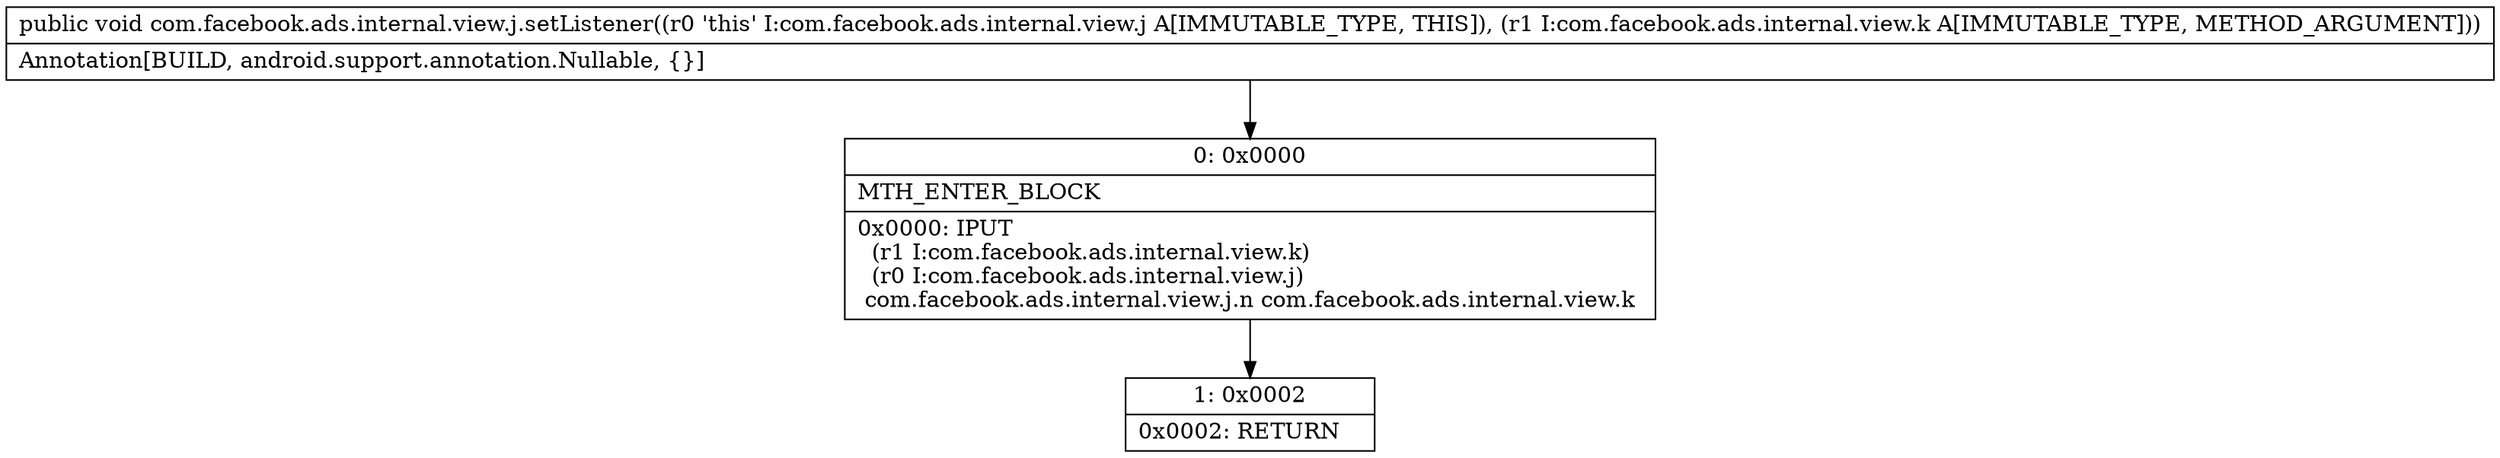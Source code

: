 digraph "CFG forcom.facebook.ads.internal.view.j.setListener(Lcom\/facebook\/ads\/internal\/view\/k;)V" {
Node_0 [shape=record,label="{0\:\ 0x0000|MTH_ENTER_BLOCK\l|0x0000: IPUT  \l  (r1 I:com.facebook.ads.internal.view.k)\l  (r0 I:com.facebook.ads.internal.view.j)\l com.facebook.ads.internal.view.j.n com.facebook.ads.internal.view.k \l}"];
Node_1 [shape=record,label="{1\:\ 0x0002|0x0002: RETURN   \l}"];
MethodNode[shape=record,label="{public void com.facebook.ads.internal.view.j.setListener((r0 'this' I:com.facebook.ads.internal.view.j A[IMMUTABLE_TYPE, THIS]), (r1 I:com.facebook.ads.internal.view.k A[IMMUTABLE_TYPE, METHOD_ARGUMENT]))  | Annotation[BUILD, android.support.annotation.Nullable, \{\}]\l}"];
MethodNode -> Node_0;
Node_0 -> Node_1;
}

